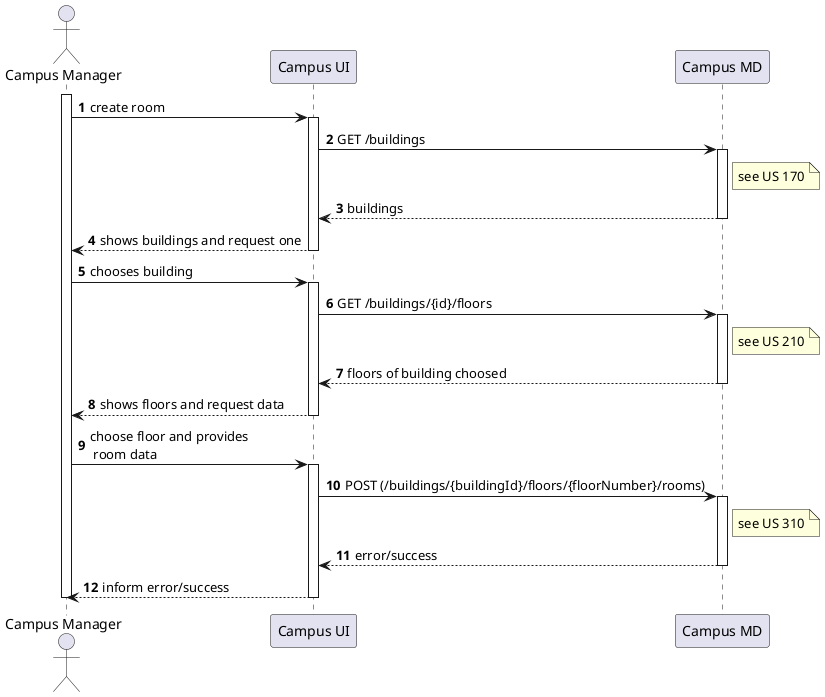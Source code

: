 @startuml
autonumber

actor "Campus Manager" as usr

participant "Campus UI" as ui
participant "Campus MD" as md

activate usr
    usr -> ui : create room
    activate ui
        ui -> md : GET /buildings
        activate md
            note right of md : see US 170
            md --> ui : buildings
        deactivate md

        ui --> usr : shows buildings and request one
    deactivate ui

    usr -> ui : chooses building
    activate ui
        ui -> md : GET /buildings/{id}/floors
        activate md
            note right of md : see US 210
            md --> ui : floors of building choosed
        deactivate md

        ui --> usr : shows floors and request data
    deactivate ui

    usr -> ui: choose floor and provides\n room data
    activate ui
        ui -> md : POST (/buildings/{buildingId}/floors/{floorNumber}/rooms)
        activate md
            note right of md : see US 310
            md --> ui : error/success
        deactivate md
        ui --> usr : inform error/success
    deactivate ui
deactivate usr

@enduml
